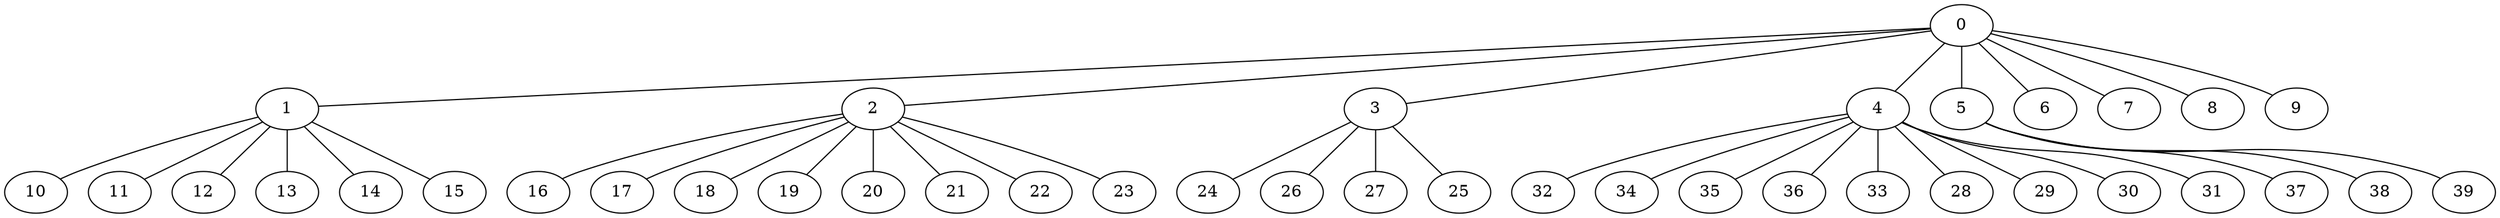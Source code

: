 
graph graphname {
    0 -- 1
0 -- 2
0 -- 3
0 -- 4
0 -- 5
0 -- 6
0 -- 7
0 -- 8
0 -- 9
1 -- 10
1 -- 11
1 -- 12
1 -- 13
1 -- 14
1 -- 15
2 -- 16
2 -- 17
2 -- 18
2 -- 19
2 -- 20
2 -- 21
2 -- 22
2 -- 23
3 -- 24
3 -- 26
3 -- 27
3 -- 25
4 -- 32
4 -- 34
4 -- 35
4 -- 36
4 -- 33
4 -- 28
4 -- 29
4 -- 30
4 -- 31
5 -- 37
5 -- 38
5 -- 39

}
